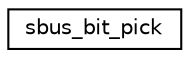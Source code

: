 digraph "Graphical Class Hierarchy"
{
 // INTERACTIVE_SVG=YES
  edge [fontname="Helvetica",fontsize="10",labelfontname="Helvetica",labelfontsize="10"];
  node [fontname="Helvetica",fontsize="10",shape=record];
  rankdir="LR";
  Node1 [label="sbus_bit_pick",height=0.2,width=0.4,color="black", fillcolor="white", style="filled",URL="$structsbus__bit__pick.html"];
}
